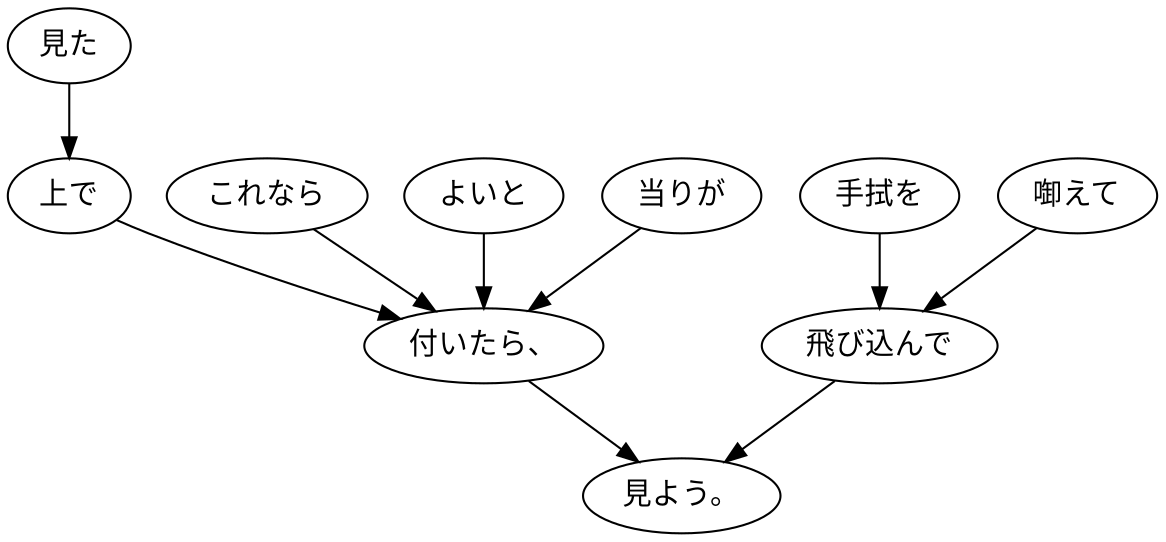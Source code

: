 digraph graph4223 {
	node0 [label="見た"];
	node1 [label="上で"];
	node2 [label="これなら"];
	node3 [label="よいと"];
	node4 [label="当りが"];
	node5 [label="付いたら、"];
	node6 [label="手拭を"];
	node7 [label="啣えて"];
	node8 [label="飛び込んで"];
	node9 [label="見よう。"];
	node0 -> node1;
	node1 -> node5;
	node2 -> node5;
	node3 -> node5;
	node4 -> node5;
	node5 -> node9;
	node6 -> node8;
	node7 -> node8;
	node8 -> node9;
}
